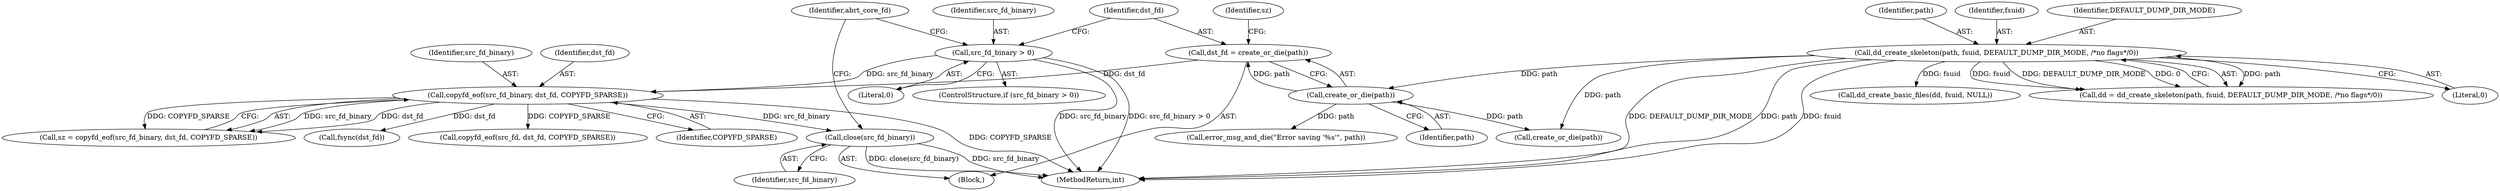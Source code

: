 digraph "0_abrt_8939398b82006ba1fec4ed491339fc075f43fc7c_1@API" {
"1000913" [label="(Call,close(src_fd_binary))"];
"1000889" [label="(Call,copyfd_eof(src_fd_binary, dst_fd, COPYFD_SPARSE))"];
"1000877" [label="(Call,src_fd_binary > 0)"];
"1000882" [label="(Call,dst_fd = create_or_die(path))"];
"1000884" [label="(Call,create_or_die(path))"];
"1000643" [label="(Call,dd_create_skeleton(path, fsuid, DEFAULT_DUMP_DIR_MODE, /*no flags*/0))"];
"1000883" [label="(Identifier,dst_fd)"];
"1000884" [label="(Call,create_or_die(path))"];
"1000879" [label="(Literal,0)"];
"1000890" [label="(Identifier,src_fd_binary)"];
"1000656" [label="(Call,dd_create_basic_files(dd, fsuid, NULL))"];
"1000641" [label="(Call,dd = dd_create_skeleton(path, fsuid, DEFAULT_DUMP_DIR_MODE, /*no flags*/0))"];
"1000878" [label="(Identifier,src_fd_binary)"];
"1001042" [label="(Call,copyfd_eof(src_fd, dst_fd, COPYFD_SPARSE))"];
"1001228" [label="(MethodReturn,int)"];
"1000891" [label="(Identifier,dst_fd)"];
"1000647" [label="(Literal,0)"];
"1000913" [label="(Call,close(src_fd_binary))"];
"1000885" [label="(Identifier,path)"];
"1000882" [label="(Call,dst_fd = create_or_die(path))"];
"1000644" [label="(Identifier,path)"];
"1000910" [label="(Call,error_msg_and_die(\"Error saving '%s'\", path))"];
"1000876" [label="(ControlStructure,if (src_fd_binary > 0))"];
"1000643" [label="(Call,dd_create_skeleton(path, fsuid, DEFAULT_DUMP_DIR_MODE, /*no flags*/0))"];
"1000892" [label="(Identifier,COPYFD_SPARSE)"];
"1000888" [label="(Identifier,sz)"];
"1000914" [label="(Identifier,src_fd_binary)"];
"1000918" [label="(Call,create_or_die(path))"];
"1000887" [label="(Call,sz = copyfd_eof(src_fd_binary, dst_fd, COPYFD_SPARSE))"];
"1000645" [label="(Identifier,fsuid)"];
"1000880" [label="(Block,)"];
"1000646" [label="(Identifier,DEFAULT_DUMP_DIR_MODE)"];
"1000917" [label="(Identifier,abrt_core_fd)"];
"1000877" [label="(Call,src_fd_binary > 0)"];
"1000896" [label="(Call,fsync(dst_fd))"];
"1000889" [label="(Call,copyfd_eof(src_fd_binary, dst_fd, COPYFD_SPARSE))"];
"1000913" -> "1000880"  [label="AST: "];
"1000913" -> "1000914"  [label="CFG: "];
"1000914" -> "1000913"  [label="AST: "];
"1000917" -> "1000913"  [label="CFG: "];
"1000913" -> "1001228"  [label="DDG: src_fd_binary"];
"1000913" -> "1001228"  [label="DDG: close(src_fd_binary)"];
"1000889" -> "1000913"  [label="DDG: src_fd_binary"];
"1000889" -> "1000887"  [label="AST: "];
"1000889" -> "1000892"  [label="CFG: "];
"1000890" -> "1000889"  [label="AST: "];
"1000891" -> "1000889"  [label="AST: "];
"1000892" -> "1000889"  [label="AST: "];
"1000887" -> "1000889"  [label="CFG: "];
"1000889" -> "1001228"  [label="DDG: COPYFD_SPARSE"];
"1000889" -> "1000887"  [label="DDG: src_fd_binary"];
"1000889" -> "1000887"  [label="DDG: dst_fd"];
"1000889" -> "1000887"  [label="DDG: COPYFD_SPARSE"];
"1000877" -> "1000889"  [label="DDG: src_fd_binary"];
"1000882" -> "1000889"  [label="DDG: dst_fd"];
"1000889" -> "1000896"  [label="DDG: dst_fd"];
"1000889" -> "1001042"  [label="DDG: COPYFD_SPARSE"];
"1000877" -> "1000876"  [label="AST: "];
"1000877" -> "1000879"  [label="CFG: "];
"1000878" -> "1000877"  [label="AST: "];
"1000879" -> "1000877"  [label="AST: "];
"1000883" -> "1000877"  [label="CFG: "];
"1000917" -> "1000877"  [label="CFG: "];
"1000877" -> "1001228"  [label="DDG: src_fd_binary"];
"1000877" -> "1001228"  [label="DDG: src_fd_binary > 0"];
"1000882" -> "1000880"  [label="AST: "];
"1000882" -> "1000884"  [label="CFG: "];
"1000883" -> "1000882"  [label="AST: "];
"1000884" -> "1000882"  [label="AST: "];
"1000888" -> "1000882"  [label="CFG: "];
"1000884" -> "1000882"  [label="DDG: path"];
"1000884" -> "1000885"  [label="CFG: "];
"1000885" -> "1000884"  [label="AST: "];
"1000643" -> "1000884"  [label="DDG: path"];
"1000884" -> "1000910"  [label="DDG: path"];
"1000884" -> "1000918"  [label="DDG: path"];
"1000643" -> "1000641"  [label="AST: "];
"1000643" -> "1000647"  [label="CFG: "];
"1000644" -> "1000643"  [label="AST: "];
"1000645" -> "1000643"  [label="AST: "];
"1000646" -> "1000643"  [label="AST: "];
"1000647" -> "1000643"  [label="AST: "];
"1000641" -> "1000643"  [label="CFG: "];
"1000643" -> "1001228"  [label="DDG: DEFAULT_DUMP_DIR_MODE"];
"1000643" -> "1001228"  [label="DDG: path"];
"1000643" -> "1001228"  [label="DDG: fsuid"];
"1000643" -> "1000641"  [label="DDG: path"];
"1000643" -> "1000641"  [label="DDG: fsuid"];
"1000643" -> "1000641"  [label="DDG: DEFAULT_DUMP_DIR_MODE"];
"1000643" -> "1000641"  [label="DDG: 0"];
"1000643" -> "1000656"  [label="DDG: fsuid"];
"1000643" -> "1000918"  [label="DDG: path"];
}
